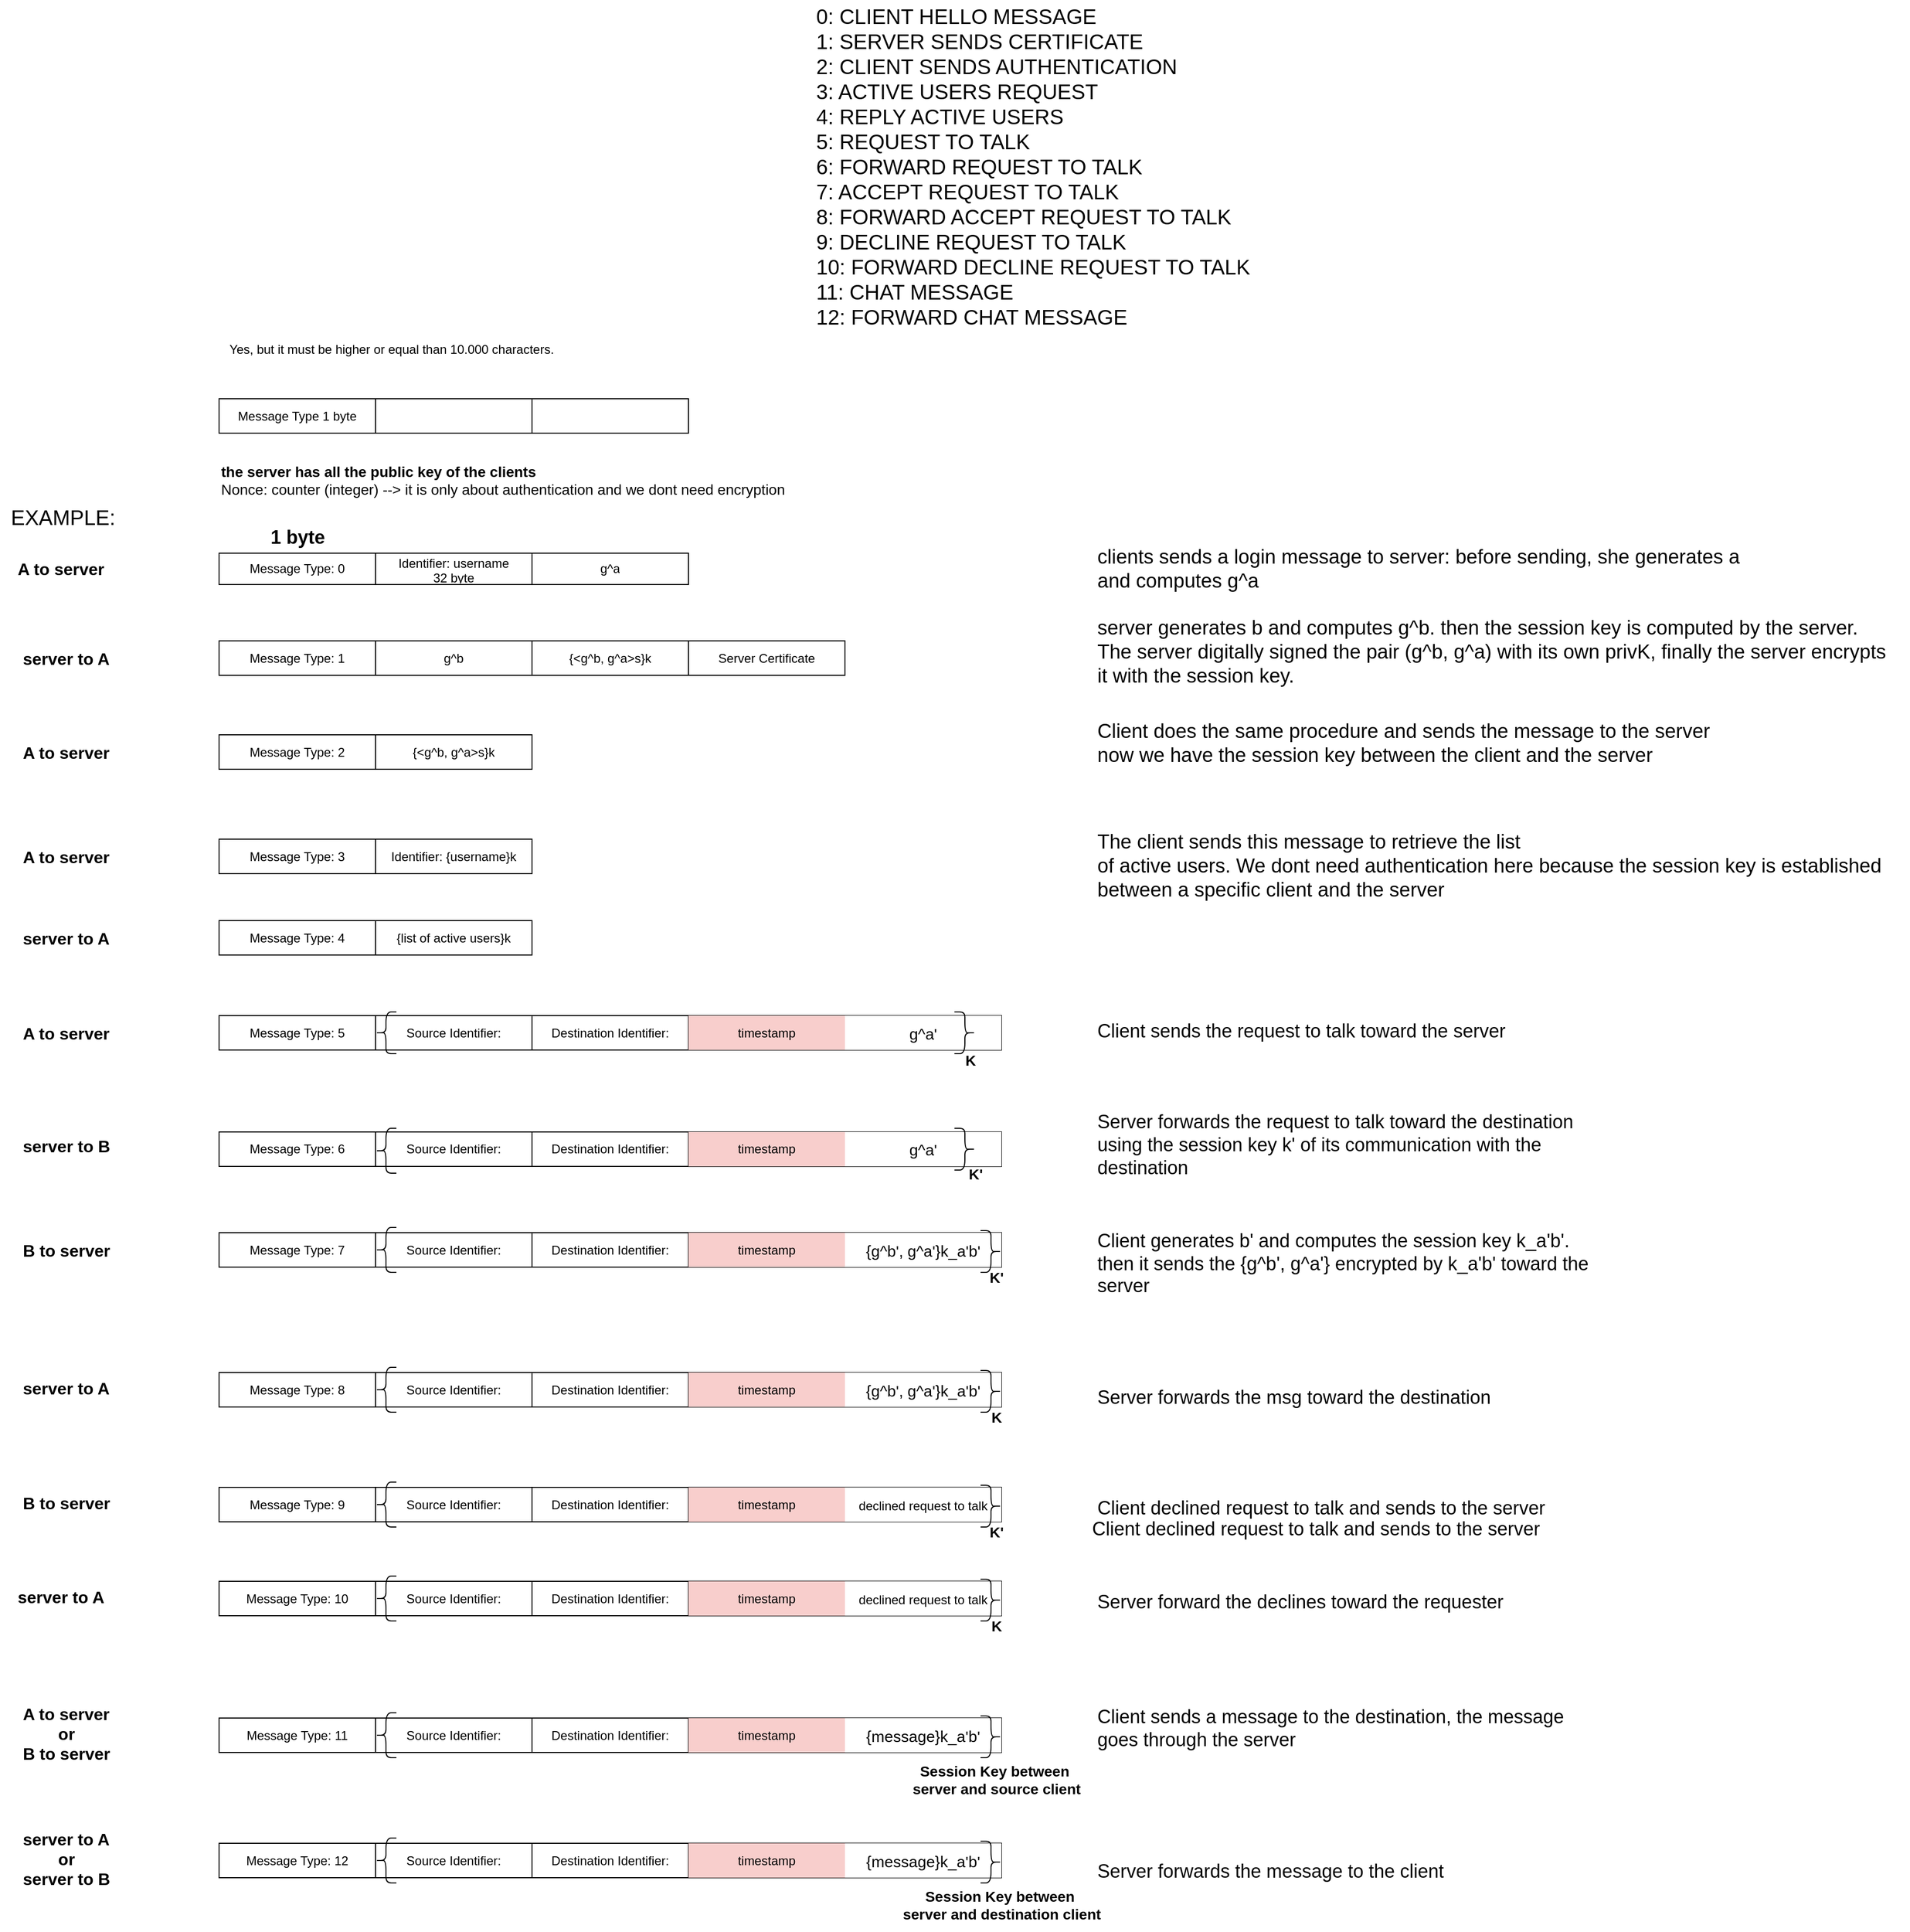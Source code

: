 <mxfile version="14.7.8" type="github">
  <diagram id="F_jE-BOAkrTfxv78qMfI" name="Page-1">
    <mxGraphModel dx="2071" dy="1744" grid="1" gridSize="10" guides="1" tooltips="1" connect="1" arrows="1" fold="1" page="1" pageScale="1" pageWidth="850" pageHeight="1100" math="0" shadow="0">
      <root>
        <mxCell id="0" />
        <mxCell id="1" parent="0" />
        <mxCell id="7HuCR2p12rS5CB_kkMIx-1" value="" style="shape=table;html=1;whiteSpace=wrap;startSize=0;container=1;collapsible=0;childLayout=tableLayout;" parent="1" vertex="1">
          <mxGeometry x="-90" y="172" width="450" height="33" as="geometry" />
        </mxCell>
        <mxCell id="7HuCR2p12rS5CB_kkMIx-2" value="" style="shape=partialRectangle;html=1;whiteSpace=wrap;collapsible=0;dropTarget=0;pointerEvents=0;fillColor=none;top=0;left=0;bottom=0;right=0;points=[[0,0.5],[1,0.5]];portConstraint=eastwest;" parent="7HuCR2p12rS5CB_kkMIx-1" vertex="1">
          <mxGeometry width="450" height="33" as="geometry" />
        </mxCell>
        <mxCell id="7HuCR2p12rS5CB_kkMIx-3" value="Message Type 1 byte" style="shape=partialRectangle;html=1;whiteSpace=wrap;connectable=0;fillColor=none;top=0;left=0;bottom=0;right=0;overflow=hidden;" parent="7HuCR2p12rS5CB_kkMIx-2" vertex="1">
          <mxGeometry width="150" height="33" as="geometry" />
        </mxCell>
        <mxCell id="7HuCR2p12rS5CB_kkMIx-4" value="" style="shape=partialRectangle;html=1;whiteSpace=wrap;connectable=0;fillColor=none;top=0;left=0;bottom=0;right=0;overflow=hidden;" parent="7HuCR2p12rS5CB_kkMIx-2" vertex="1">
          <mxGeometry x="150" width="150" height="33" as="geometry" />
        </mxCell>
        <mxCell id="7HuCR2p12rS5CB_kkMIx-5" value="" style="shape=partialRectangle;html=1;whiteSpace=wrap;connectable=0;fillColor=none;top=0;left=0;bottom=0;right=0;overflow=hidden;" parent="7HuCR2p12rS5CB_kkMIx-2" vertex="1">
          <mxGeometry x="300" width="150" height="33" as="geometry" />
        </mxCell>
        <mxCell id="7HuCR2p12rS5CB_kkMIx-14" value="Yes, but it must be higher or equal than 10.000 characters." style="text;html=1;align=center;verticalAlign=middle;resizable=0;points=[];autosize=1;strokeColor=none;" parent="1" vertex="1">
          <mxGeometry x="-90" y="115" width="330" height="20" as="geometry" />
        </mxCell>
        <mxCell id="7HuCR2p12rS5CB_kkMIx-15" value="&lt;div style=&quot;text-align: left ; font-size: 20px&quot;&gt;&lt;span style=&quot;font-size: 20px&quot;&gt;0: CLIENT HELLO MESSAGE&amp;nbsp;&lt;/span&gt;&lt;/div&gt;&lt;div style=&quot;text-align: left ; font-size: 20px&quot;&gt;&lt;span style=&quot;font-size: 20px&quot;&gt;1: SERVER SENDS CERTIFICATE&lt;/span&gt;&lt;/div&gt;&lt;div style=&quot;text-align: left ; font-size: 20px&quot;&gt;&lt;span style=&quot;font-size: 20px&quot;&gt;2: CLIENT SENDS AUTHENTICATION&lt;/span&gt;&lt;/div&gt;&lt;div style=&quot;text-align: left ; font-size: 20px&quot;&gt;&lt;span style=&quot;font-size: 20px&quot;&gt;3: ACTIVE USERS REQUEST&lt;/span&gt;&lt;/div&gt;&lt;div style=&quot;text-align: left ; font-size: 20px&quot;&gt;&lt;span style=&quot;font-size: 20px&quot;&gt;4: REPLY ACTIVE USERS&lt;/span&gt;&lt;/div&gt;&lt;div style=&quot;text-align: left ; font-size: 20px&quot;&gt;&lt;span style=&quot;font-size: 20px&quot;&gt;5: REQUEST TO TALK&lt;/span&gt;&lt;/div&gt;&lt;div style=&quot;text-align: left ; font-size: 20px&quot;&gt;&lt;span style=&quot;font-size: 20px&quot;&gt;6: FORWARD REQUEST TO TALK&lt;/span&gt;&lt;/div&gt;&lt;div style=&quot;text-align: left ; font-size: 20px&quot;&gt;&lt;span style=&quot;font-size: 20px&quot;&gt;7: ACCEPT REQUEST TO TALK&lt;/span&gt;&lt;/div&gt;&lt;div style=&quot;text-align: left ; font-size: 20px&quot;&gt;&lt;span style=&quot;font-size: 20px&quot;&gt;8: FORWARD ACCEPT REQUEST TO TALK&lt;/span&gt;&lt;/div&gt;&lt;div style=&quot;text-align: left ; font-size: 20px&quot;&gt;&lt;span style=&quot;font-size: 20px&quot;&gt;9: DECLINE REQUEST TO TALK&lt;/span&gt;&lt;/div&gt;&lt;div style=&quot;text-align: left ; font-size: 20px&quot;&gt;&lt;span style=&quot;font-size: 20px&quot;&gt;10: FORWARD DECLINE REQUEST TO TALK&lt;/span&gt;&lt;/div&gt;&lt;div style=&quot;text-align: left ; font-size: 20px&quot;&gt;&lt;span style=&quot;font-size: 20px&quot;&gt;11: CHAT MESSAGE&lt;/span&gt;&lt;/div&gt;&lt;div style=&quot;text-align: left ; font-size: 20px&quot;&gt;&lt;span style=&quot;font-size: 20px&quot;&gt;12: FORWARD CHAT MESSAGE&lt;/span&gt;&lt;/div&gt;&lt;div style=&quot;text-align: left ; font-size: 20px&quot;&gt;&lt;span style=&quot;font-size: 20px&quot;&gt;&lt;br&gt;&lt;/span&gt;&lt;/div&gt;&lt;div style=&quot;text-align: left ; font-size: 20px&quot;&gt;&lt;br style=&quot;font-size: 20px&quot;&gt;&lt;/div&gt;&lt;div style=&quot;text-align: left ; font-size: 20px&quot;&gt;&lt;span style=&quot;font-size: 20px&quot;&gt;&amp;nbsp;&lt;/span&gt;&lt;/div&gt;" style="text;html=1;align=center;verticalAlign=middle;resizable=0;points=[];autosize=1;strokeColor=none;fontSize=20;" parent="1" vertex="1">
          <mxGeometry x="475" y="-210" width="430" height="390" as="geometry" />
        </mxCell>
        <mxCell id="7HuCR2p12rS5CB_kkMIx-33" value="&lt;b&gt;the server has all the public key of the clients&lt;/b&gt;&lt;br&gt;Nonce: counter (integer) --&amp;gt; it is only about authentication and we dont need encryption" style="text;html=1;strokeColor=none;fillColor=none;align=left;verticalAlign=middle;whiteSpace=wrap;rounded=0;fontSize=14;" parent="1" vertex="1">
          <mxGeometry x="-90" y="240" width="670" height="20" as="geometry" />
        </mxCell>
        <mxCell id="7HuCR2p12rS5CB_kkMIx-34" value="" style="shape=table;html=1;whiteSpace=wrap;startSize=0;container=1;collapsible=0;childLayout=tableLayout;" parent="1" vertex="1">
          <mxGeometry x="-90" y="320" width="450" height="30" as="geometry" />
        </mxCell>
        <mxCell id="7HuCR2p12rS5CB_kkMIx-35" value="" style="shape=partialRectangle;html=1;whiteSpace=wrap;collapsible=0;dropTarget=0;pointerEvents=0;fillColor=none;top=0;left=0;bottom=0;right=0;points=[[0,0.5],[1,0.5]];portConstraint=eastwest;" parent="7HuCR2p12rS5CB_kkMIx-34" vertex="1">
          <mxGeometry width="450" height="30" as="geometry" />
        </mxCell>
        <mxCell id="7HuCR2p12rS5CB_kkMIx-36" value="Message Type: 0&lt;br&gt;" style="shape=partialRectangle;html=1;whiteSpace=wrap;connectable=0;fillColor=none;top=0;left=0;bottom=0;right=0;overflow=hidden;" parent="7HuCR2p12rS5CB_kkMIx-35" vertex="1">
          <mxGeometry width="150" height="30" as="geometry" />
        </mxCell>
        <mxCell id="7HuCR2p12rS5CB_kkMIx-37" value="Identifier: username&lt;br&gt;32 byte" style="shape=partialRectangle;html=1;whiteSpace=wrap;connectable=0;fillColor=none;top=0;left=0;bottom=0;right=0;overflow=hidden;" parent="7HuCR2p12rS5CB_kkMIx-35" vertex="1">
          <mxGeometry x="150" width="150" height="30" as="geometry" />
        </mxCell>
        <mxCell id="7HuCR2p12rS5CB_kkMIx-54" value="g^a&lt;br&gt;" style="shape=partialRectangle;html=1;whiteSpace=wrap;connectable=0;fillColor=none;top=0;left=0;bottom=0;right=0;overflow=hidden;" parent="7HuCR2p12rS5CB_kkMIx-35" vertex="1">
          <mxGeometry x="300" width="150" height="30" as="geometry" />
        </mxCell>
        <mxCell id="7HuCR2p12rS5CB_kkMIx-39" value="" style="shape=table;html=1;whiteSpace=wrap;startSize=0;container=1;collapsible=0;childLayout=tableLayout;" parent="1" vertex="1">
          <mxGeometry x="-90" y="404" width="600" height="33" as="geometry" />
        </mxCell>
        <mxCell id="7HuCR2p12rS5CB_kkMIx-40" value="" style="shape=partialRectangle;html=1;whiteSpace=wrap;collapsible=0;dropTarget=0;pointerEvents=0;fillColor=none;top=0;left=0;bottom=0;right=0;points=[[0,0.5],[1,0.5]];portConstraint=eastwest;" parent="7HuCR2p12rS5CB_kkMIx-39" vertex="1">
          <mxGeometry width="600" height="33" as="geometry" />
        </mxCell>
        <mxCell id="7HuCR2p12rS5CB_kkMIx-41" value="Message Type: 1" style="shape=partialRectangle;html=1;whiteSpace=wrap;connectable=0;fillColor=none;top=0;left=0;bottom=0;right=0;overflow=hidden;" parent="7HuCR2p12rS5CB_kkMIx-40" vertex="1">
          <mxGeometry width="150" height="33" as="geometry" />
        </mxCell>
        <mxCell id="7HuCR2p12rS5CB_kkMIx-42" value="g^b" style="shape=partialRectangle;html=1;whiteSpace=wrap;connectable=0;fillColor=none;top=0;left=0;bottom=0;right=0;overflow=hidden;" parent="7HuCR2p12rS5CB_kkMIx-40" vertex="1">
          <mxGeometry x="150" width="150" height="33" as="geometry" />
        </mxCell>
        <mxCell id="7HuCR2p12rS5CB_kkMIx-50" value="{&amp;lt;g^b, g^a&amp;gt;s}k" style="shape=partialRectangle;html=1;whiteSpace=wrap;connectable=0;fillColor=none;top=0;left=0;bottom=0;right=0;overflow=hidden;" parent="7HuCR2p12rS5CB_kkMIx-40" vertex="1">
          <mxGeometry x="300" width="150" height="33" as="geometry" />
        </mxCell>
        <mxCell id="7HuCR2p12rS5CB_kkMIx-56" value="&lt;span&gt;Server Certificate&lt;/span&gt;" style="shape=partialRectangle;html=1;whiteSpace=wrap;connectable=0;fillColor=none;top=0;left=0;bottom=0;right=0;overflow=hidden;" parent="7HuCR2p12rS5CB_kkMIx-40" vertex="1">
          <mxGeometry x="450" width="150" height="33" as="geometry" />
        </mxCell>
        <mxCell id="7HuCR2p12rS5CB_kkMIx-44" value="" style="shape=table;html=1;whiteSpace=wrap;startSize=0;container=1;collapsible=0;childLayout=tableLayout;" parent="1" vertex="1">
          <mxGeometry x="-90" y="494" width="300" height="33" as="geometry" />
        </mxCell>
        <mxCell id="7HuCR2p12rS5CB_kkMIx-45" value="" style="shape=partialRectangle;html=1;whiteSpace=wrap;collapsible=0;dropTarget=0;pointerEvents=0;fillColor=none;top=0;left=0;bottom=0;right=0;points=[[0,0.5],[1,0.5]];portConstraint=eastwest;" parent="7HuCR2p12rS5CB_kkMIx-44" vertex="1">
          <mxGeometry width="300" height="33" as="geometry" />
        </mxCell>
        <mxCell id="7HuCR2p12rS5CB_kkMIx-46" value="Message Type: 2" style="shape=partialRectangle;html=1;whiteSpace=wrap;connectable=0;fillColor=none;top=0;left=0;bottom=0;right=0;overflow=hidden;" parent="7HuCR2p12rS5CB_kkMIx-45" vertex="1">
          <mxGeometry width="150" height="33" as="geometry" />
        </mxCell>
        <mxCell id="7HuCR2p12rS5CB_kkMIx-47" value="{&amp;lt;g^b, g^a&amp;gt;s}k" style="shape=partialRectangle;html=1;whiteSpace=wrap;connectable=0;fillColor=none;top=0;left=0;bottom=0;right=0;overflow=hidden;" parent="7HuCR2p12rS5CB_kkMIx-45" vertex="1">
          <mxGeometry x="150" width="150" height="33" as="geometry" />
        </mxCell>
        <mxCell id="7HuCR2p12rS5CB_kkMIx-49" value="server generates b and computes g^b. then the session key is computed by the server.&amp;nbsp;&lt;br style=&quot;font-size: 19px;&quot;&gt;The server digitally signed&amp;nbsp;the pair (g^b, g^a) with its own privK, finally the server encrypts&amp;nbsp;&lt;br style=&quot;font-size: 19px;&quot;&gt;it with the session key.&amp;nbsp;" style="text;html=1;align=left;verticalAlign=middle;resizable=0;points=[];autosize=1;strokeColor=none;fontSize=19;" parent="1" vertex="1">
          <mxGeometry x="750" y="380" width="780" height="70" as="geometry" />
        </mxCell>
        <mxCell id="7HuCR2p12rS5CB_kkMIx-51" value="&lt;div style=&quot;font-size: 19px;&quot;&gt;Client does the same procedure and sends the message to the server&lt;/div&gt;&lt;div style=&quot;font-size: 19px;&quot;&gt;now we have the session key between the client and the server&lt;/div&gt;" style="text;html=1;align=left;verticalAlign=middle;resizable=0;points=[];autosize=1;strokeColor=none;fontSize=19;" parent="1" vertex="1">
          <mxGeometry x="750" y="477" width="600" height="50" as="geometry" />
        </mxCell>
        <mxCell id="7HuCR2p12rS5CB_kkMIx-53" value="clients sends a login message to server: before sending, she generates a&lt;br style=&quot;font-size: 19px;&quot;&gt;and computes g^a&amp;nbsp; &amp;nbsp;" style="text;html=1;align=left;verticalAlign=middle;resizable=0;points=[];autosize=1;strokeColor=none;fontSize=19;" parent="1" vertex="1">
          <mxGeometry x="750" y="310" width="630" height="50" as="geometry" />
        </mxCell>
        <mxCell id="7HuCR2p12rS5CB_kkMIx-57" value="&lt;span style=&quot;font-size: 18px;&quot;&gt;1 byte&lt;/span&gt;" style="text;html=1;align=center;verticalAlign=middle;resizable=0;points=[];autosize=1;strokeColor=none;fontSize=18;fontStyle=1" parent="1" vertex="1">
          <mxGeometry x="-50" y="290" width="70" height="30" as="geometry" />
        </mxCell>
        <mxCell id="7HuCR2p12rS5CB_kkMIx-58" value="" style="shape=table;html=1;whiteSpace=wrap;startSize=0;container=1;collapsible=0;childLayout=tableLayout;" parent="1" vertex="1">
          <mxGeometry x="-90" y="594" width="300" height="33" as="geometry" />
        </mxCell>
        <mxCell id="7HuCR2p12rS5CB_kkMIx-59" value="" style="shape=partialRectangle;html=1;whiteSpace=wrap;collapsible=0;dropTarget=0;pointerEvents=0;fillColor=none;top=0;left=0;bottom=0;right=0;points=[[0,0.5],[1,0.5]];portConstraint=eastwest;" parent="7HuCR2p12rS5CB_kkMIx-58" vertex="1">
          <mxGeometry width="300" height="33" as="geometry" />
        </mxCell>
        <mxCell id="7HuCR2p12rS5CB_kkMIx-60" value="Message Type: 3" style="shape=partialRectangle;html=1;whiteSpace=wrap;connectable=0;fillColor=none;top=0;left=0;bottom=0;right=0;overflow=hidden;" parent="7HuCR2p12rS5CB_kkMIx-59" vertex="1">
          <mxGeometry width="150" height="33" as="geometry" />
        </mxCell>
        <mxCell id="7HuCR2p12rS5CB_kkMIx-61" value="Identifier: {username}k" style="shape=partialRectangle;html=1;whiteSpace=wrap;connectable=0;fillColor=none;top=0;left=0;bottom=0;right=0;overflow=hidden;" parent="7HuCR2p12rS5CB_kkMIx-59" vertex="1">
          <mxGeometry x="150" width="150" height="33" as="geometry" />
        </mxCell>
        <mxCell id="7HuCR2p12rS5CB_kkMIx-66" value="&lt;font style=&quot;font-size: 19px;&quot;&gt;The client sends this message to retrieve the list&lt;br style=&quot;font-size: 19px;&quot;&gt;of active users. We dont need authentication here because the session key is established&lt;br style=&quot;font-size: 19px;&quot;&gt;between a specific client and the server&lt;br style=&quot;font-size: 19px;&quot;&gt;&lt;/font&gt;" style="text;html=1;align=left;verticalAlign=middle;resizable=0;points=[];autosize=1;strokeColor=none;fontSize=19;" parent="1" vertex="1">
          <mxGeometry x="750" y="585" width="770" height="70" as="geometry" />
        </mxCell>
        <mxCell id="7HuCR2p12rS5CB_kkMIx-70" value="" style="shape=table;html=1;whiteSpace=wrap;startSize=0;container=1;collapsible=0;childLayout=tableLayout;" parent="1" vertex="1">
          <mxGeometry x="-90" y="672" width="300" height="33" as="geometry" />
        </mxCell>
        <mxCell id="7HuCR2p12rS5CB_kkMIx-71" value="" style="shape=partialRectangle;html=1;whiteSpace=wrap;collapsible=0;dropTarget=0;pointerEvents=0;fillColor=none;top=0;left=0;bottom=0;right=0;points=[[0,0.5],[1,0.5]];portConstraint=eastwest;" parent="7HuCR2p12rS5CB_kkMIx-70" vertex="1">
          <mxGeometry width="300" height="33" as="geometry" />
        </mxCell>
        <mxCell id="7HuCR2p12rS5CB_kkMIx-72" value="Message Type: 4" style="shape=partialRectangle;html=1;whiteSpace=wrap;connectable=0;fillColor=none;top=0;left=0;bottom=0;right=0;overflow=hidden;" parent="7HuCR2p12rS5CB_kkMIx-71" vertex="1">
          <mxGeometry width="150" height="33" as="geometry" />
        </mxCell>
        <mxCell id="7HuCR2p12rS5CB_kkMIx-73" value="{list of active users}k" style="shape=partialRectangle;html=1;whiteSpace=wrap;connectable=0;fillColor=none;top=0;left=0;bottom=0;right=0;overflow=hidden;" parent="7HuCR2p12rS5CB_kkMIx-71" vertex="1">
          <mxGeometry x="150" width="150" height="33" as="geometry" />
        </mxCell>
        <mxCell id="7HuCR2p12rS5CB_kkMIx-74" value="" style="shape=table;html=1;whiteSpace=wrap;startSize=0;container=1;collapsible=0;childLayout=tableLayout;" parent="1" vertex="1">
          <mxGeometry x="-90" y="763" width="750" height="33" as="geometry" />
        </mxCell>
        <mxCell id="7HuCR2p12rS5CB_kkMIx-75" value="" style="shape=partialRectangle;html=1;whiteSpace=wrap;collapsible=0;dropTarget=0;pointerEvents=0;fillColor=none;top=0;left=0;bottom=0;right=0;points=[[0,0.5],[1,0.5]];portConstraint=eastwest;" parent="7HuCR2p12rS5CB_kkMIx-74" vertex="1">
          <mxGeometry width="750" height="33" as="geometry" />
        </mxCell>
        <mxCell id="7HuCR2p12rS5CB_kkMIx-76" value="Message Type: 5" style="shape=partialRectangle;html=1;whiteSpace=wrap;connectable=0;fillColor=none;top=0;left=0;bottom=0;right=0;overflow=hidden;" parent="7HuCR2p12rS5CB_kkMIx-75" vertex="1">
          <mxGeometry width="150" height="33" as="geometry" />
        </mxCell>
        <mxCell id="7HuCR2p12rS5CB_kkMIx-77" value="Source Identifier:" style="shape=partialRectangle;html=1;whiteSpace=wrap;connectable=0;fillColor=none;top=0;left=0;bottom=0;right=0;overflow=hidden;" parent="7HuCR2p12rS5CB_kkMIx-75" vertex="1">
          <mxGeometry x="150" width="150" height="33" as="geometry" />
        </mxCell>
        <mxCell id="7HuCR2p12rS5CB_kkMIx-78" value="Destination Identifier:" style="shape=partialRectangle;html=1;whiteSpace=wrap;connectable=0;fillColor=none;top=0;left=0;bottom=0;right=0;overflow=hidden;" parent="7HuCR2p12rS5CB_kkMIx-75" vertex="1">
          <mxGeometry x="300" width="150" height="33" as="geometry" />
        </mxCell>
        <mxCell id="7HuCR2p12rS5CB_kkMIx-79" value="timestamp" style="shape=partialRectangle;html=1;whiteSpace=wrap;connectable=0;fillColor=#f8cecc;top=0;left=0;bottom=0;right=0;overflow=hidden;strokeColor=#b85450;" parent="7HuCR2p12rS5CB_kkMIx-75" vertex="1">
          <mxGeometry x="450" width="150" height="33" as="geometry" />
        </mxCell>
        <mxCell id="7HuCR2p12rS5CB_kkMIx-99" value="g^a&#39;" style="shape=partialRectangle;html=1;whiteSpace=wrap;connectable=0;top=0;left=0;bottom=0;right=0;overflow=hidden;fontSize=15;" parent="7HuCR2p12rS5CB_kkMIx-75" vertex="1">
          <mxGeometry x="600" width="150" height="33" as="geometry" />
        </mxCell>
        <mxCell id="7HuCR2p12rS5CB_kkMIx-95" value="Server forwards the request to talk toward the destination&lt;br&gt;using the session key k&#39; of its communication with the&amp;nbsp;&lt;br&gt;destination&amp;nbsp;&lt;br&gt;&lt;div&gt;&lt;br&gt;&lt;/div&gt;" style="text;html=1;align=left;verticalAlign=middle;resizable=0;points=[];autosize=1;strokeColor=none;fontSize=18;" parent="1" vertex="1">
          <mxGeometry x="750" y="852.75" width="470" height="90" as="geometry" />
        </mxCell>
        <mxCell id="7HuCR2p12rS5CB_kkMIx-96" value="Client sends the request to talk toward the server" style="text;html=1;align=left;verticalAlign=middle;resizable=0;points=[];autosize=1;strokeColor=none;fontSize=18;" parent="1" vertex="1">
          <mxGeometry x="750" y="763" width="410" height="30" as="geometry" />
        </mxCell>
        <mxCell id="7HuCR2p12rS5CB_kkMIx-97" value="" style="shape=curlyBracket;whiteSpace=wrap;html=1;rounded=1;fontSize=18;align=left;" parent="1" vertex="1">
          <mxGeometry x="60" y="759.5" width="20" height="40" as="geometry" />
        </mxCell>
        <mxCell id="y36w_arXSWlQnjkWe3Qv-2" value="" style="shape=curlyBracket;whiteSpace=wrap;html=1;rounded=1;fontSize=18;align=left;rotation=-180;" vertex="1" parent="1">
          <mxGeometry x="615" y="759.5" width="20" height="40" as="geometry" />
        </mxCell>
        <mxCell id="y36w_arXSWlQnjkWe3Qv-18" value="&lt;b style=&quot;font-size: 14px;&quot;&gt;K&lt;/b&gt;" style="text;html=1;align=center;verticalAlign=middle;resizable=0;points=[];autosize=1;strokeColor=none;fontSize=14;" vertex="1" parent="1">
          <mxGeometry x="615" y="796" width="30" height="20" as="geometry" />
        </mxCell>
        <mxCell id="y36w_arXSWlQnjkWe3Qv-24" value="A to server" style="text;html=1;align=left;verticalAlign=middle;resizable=0;points=[];autosize=1;strokeColor=none;fontSize=16;fontStyle=1" vertex="1" parent="1">
          <mxGeometry x="-280" y="500.5" width="100" height="20" as="geometry" />
        </mxCell>
        <mxCell id="y36w_arXSWlQnjkWe3Qv-25" value="A to server" style="text;html=1;align=left;verticalAlign=middle;resizable=0;points=[];autosize=1;strokeColor=none;fontSize=16;fontStyle=1" vertex="1" parent="1">
          <mxGeometry x="-285" y="325" width="100" height="20" as="geometry" />
        </mxCell>
        <mxCell id="y36w_arXSWlQnjkWe3Qv-26" value="server to A" style="text;html=1;align=left;verticalAlign=middle;resizable=0;points=[];autosize=1;strokeColor=none;fontSize=16;fontStyle=1" vertex="1" parent="1">
          <mxGeometry x="-280" y="410.5" width="100" height="20" as="geometry" />
        </mxCell>
        <mxCell id="y36w_arXSWlQnjkWe3Qv-27" value="A to server" style="text;html=1;align=left;verticalAlign=middle;resizable=0;points=[];autosize=1;strokeColor=none;fontSize=16;fontStyle=1" vertex="1" parent="1">
          <mxGeometry x="-280" y="600.5" width="100" height="20" as="geometry" />
        </mxCell>
        <mxCell id="y36w_arXSWlQnjkWe3Qv-28" value="server to A" style="text;html=1;align=left;verticalAlign=middle;resizable=0;points=[];autosize=1;strokeColor=none;fontSize=16;fontStyle=1" vertex="1" parent="1">
          <mxGeometry x="-280" y="678.5" width="100" height="20" as="geometry" />
        </mxCell>
        <mxCell id="y36w_arXSWlQnjkWe3Qv-29" value="A to server" style="text;html=1;align=left;verticalAlign=middle;resizable=0;points=[];autosize=1;strokeColor=none;fontSize=16;fontStyle=1" vertex="1" parent="1">
          <mxGeometry x="-280" y="769.5" width="100" height="20" as="geometry" />
        </mxCell>
        <mxCell id="y36w_arXSWlQnjkWe3Qv-30" value="server to B" style="text;html=1;align=left;verticalAlign=middle;resizable=0;points=[];autosize=1;strokeColor=none;fontSize=16;fontStyle=1" vertex="1" parent="1">
          <mxGeometry x="-280" y="878" width="100" height="20" as="geometry" />
        </mxCell>
        <mxCell id="y36w_arXSWlQnjkWe3Qv-31" value="" style="group" vertex="1" connectable="0" parent="1">
          <mxGeometry x="-90" y="871" width="750" height="53.5" as="geometry" />
        </mxCell>
        <mxCell id="7HuCR2p12rS5CB_kkMIx-89" value="" style="shape=table;html=1;whiteSpace=wrap;startSize=0;container=1;collapsible=0;childLayout=tableLayout;" parent="y36w_arXSWlQnjkWe3Qv-31" vertex="1">
          <mxGeometry y="3.5" width="750" height="33" as="geometry" />
        </mxCell>
        <mxCell id="7HuCR2p12rS5CB_kkMIx-90" value="" style="shape=partialRectangle;html=1;whiteSpace=wrap;collapsible=0;dropTarget=0;pointerEvents=0;fillColor=none;top=0;left=0;bottom=0;right=0;points=[[0,0.5],[1,0.5]];portConstraint=eastwest;" parent="7HuCR2p12rS5CB_kkMIx-89" vertex="1">
          <mxGeometry width="750" height="33" as="geometry" />
        </mxCell>
        <mxCell id="7HuCR2p12rS5CB_kkMIx-91" value="Message Type: 6" style="shape=partialRectangle;html=1;whiteSpace=wrap;connectable=0;fillColor=none;top=0;left=0;bottom=0;right=0;overflow=hidden;" parent="7HuCR2p12rS5CB_kkMIx-90" vertex="1">
          <mxGeometry width="150" height="33" as="geometry" />
        </mxCell>
        <mxCell id="7HuCR2p12rS5CB_kkMIx-92" value="Source Identifier:" style="shape=partialRectangle;html=1;whiteSpace=wrap;connectable=0;fillColor=none;top=0;left=0;bottom=0;right=0;overflow=hidden;" parent="7HuCR2p12rS5CB_kkMIx-90" vertex="1">
          <mxGeometry x="150" width="150" height="33" as="geometry" />
        </mxCell>
        <mxCell id="7HuCR2p12rS5CB_kkMIx-93" value="Destination Identifier:" style="shape=partialRectangle;html=1;whiteSpace=wrap;connectable=0;fillColor=none;top=0;left=0;bottom=0;right=0;overflow=hidden;" parent="7HuCR2p12rS5CB_kkMIx-90" vertex="1">
          <mxGeometry x="300" width="150" height="33" as="geometry" />
        </mxCell>
        <mxCell id="7HuCR2p12rS5CB_kkMIx-94" value="timestamp" style="shape=partialRectangle;html=1;whiteSpace=wrap;connectable=0;fillColor=#f8cecc;top=0;left=0;bottom=0;right=0;overflow=hidden;strokeColor=#b85450;" parent="7HuCR2p12rS5CB_kkMIx-90" vertex="1">
          <mxGeometry x="450" width="150" height="33" as="geometry" />
        </mxCell>
        <mxCell id="y36w_arXSWlQnjkWe3Qv-1" value="g^a&#39;" style="shape=partialRectangle;html=1;whiteSpace=wrap;connectable=0;top=0;left=0;bottom=0;right=0;overflow=hidden;fontSize=15;" vertex="1" parent="7HuCR2p12rS5CB_kkMIx-90">
          <mxGeometry x="600" width="150" height="33" as="geometry" />
        </mxCell>
        <mxCell id="7HuCR2p12rS5CB_kkMIx-98" value="" style="shape=curlyBracket;whiteSpace=wrap;html=1;rounded=1;fontSize=18;align=left;" parent="y36w_arXSWlQnjkWe3Qv-31" vertex="1">
          <mxGeometry x="150" width="20" height="43" as="geometry" />
        </mxCell>
        <mxCell id="y36w_arXSWlQnjkWe3Qv-3" value="" style="shape=curlyBracket;whiteSpace=wrap;html=1;rounded=1;fontSize=18;align=left;rotation=-180;" vertex="1" parent="y36w_arXSWlQnjkWe3Qv-31">
          <mxGeometry x="705" width="20" height="40" as="geometry" />
        </mxCell>
        <mxCell id="y36w_arXSWlQnjkWe3Qv-19" value="&lt;b style=&quot;font-size: 14px;&quot;&gt;K&#39;&lt;/b&gt;" style="text;html=1;align=center;verticalAlign=middle;resizable=0;points=[];autosize=1;strokeColor=none;fontSize=14;" vertex="1" parent="y36w_arXSWlQnjkWe3Qv-31">
          <mxGeometry x="710" y="33.5" width="30" height="20" as="geometry" />
        </mxCell>
        <mxCell id="y36w_arXSWlQnjkWe3Qv-32" value="B to server" style="text;html=1;align=left;verticalAlign=middle;resizable=0;points=[];autosize=1;strokeColor=none;fontSize=16;fontStyle=1" vertex="1" parent="1">
          <mxGeometry x="-280" y="977.5" width="100" height="20" as="geometry" />
        </mxCell>
        <mxCell id="y36w_arXSWlQnjkWe3Qv-37" value="Client generates b&#39; and computes the session key k_a&#39;b&#39;.&amp;nbsp;&lt;br&gt;then it sends the {g^b&#39;, g^a&#39;} encrypted by k_a&#39;b&#39; toward the&amp;nbsp;&lt;br&gt;server" style="text;html=1;align=left;verticalAlign=middle;resizable=0;points=[];autosize=1;strokeColor=none;fontSize=18;" vertex="1" parent="1">
          <mxGeometry x="750" y="966" width="490" height="70" as="geometry" />
        </mxCell>
        <mxCell id="y36w_arXSWlQnjkWe3Qv-48" value="" style="group" vertex="1" connectable="0" parent="1">
          <mxGeometry x="-90" y="966" width="760" height="58" as="geometry" />
        </mxCell>
        <mxCell id="y36w_arXSWlQnjkWe3Qv-4" value="" style="shape=table;html=1;whiteSpace=wrap;startSize=0;container=1;collapsible=0;childLayout=tableLayout;" vertex="1" parent="y36w_arXSWlQnjkWe3Qv-48">
          <mxGeometry y="5" width="750" height="33" as="geometry" />
        </mxCell>
        <mxCell id="y36w_arXSWlQnjkWe3Qv-5" value="" style="shape=partialRectangle;html=1;whiteSpace=wrap;collapsible=0;dropTarget=0;pointerEvents=0;fillColor=none;top=0;left=0;bottom=0;right=0;points=[[0,0.5],[1,0.5]];portConstraint=eastwest;" vertex="1" parent="y36w_arXSWlQnjkWe3Qv-4">
          <mxGeometry width="750" height="33" as="geometry" />
        </mxCell>
        <mxCell id="y36w_arXSWlQnjkWe3Qv-6" value="Message Type: 7" style="shape=partialRectangle;html=1;whiteSpace=wrap;connectable=0;fillColor=none;top=0;left=0;bottom=0;right=0;overflow=hidden;" vertex="1" parent="y36w_arXSWlQnjkWe3Qv-5">
          <mxGeometry width="150" height="33" as="geometry" />
        </mxCell>
        <mxCell id="y36w_arXSWlQnjkWe3Qv-7" value="Source Identifier:" style="shape=partialRectangle;html=1;whiteSpace=wrap;connectable=0;fillColor=none;top=0;left=0;bottom=0;right=0;overflow=hidden;" vertex="1" parent="y36w_arXSWlQnjkWe3Qv-5">
          <mxGeometry x="150" width="150" height="33" as="geometry" />
        </mxCell>
        <mxCell id="y36w_arXSWlQnjkWe3Qv-8" value="Destination Identifier:" style="shape=partialRectangle;html=1;whiteSpace=wrap;connectable=0;fillColor=none;top=0;left=0;bottom=0;right=0;overflow=hidden;" vertex="1" parent="y36w_arXSWlQnjkWe3Qv-5">
          <mxGeometry x="300" width="150" height="33" as="geometry" />
        </mxCell>
        <mxCell id="y36w_arXSWlQnjkWe3Qv-9" value="timestamp" style="shape=partialRectangle;html=1;whiteSpace=wrap;connectable=0;fillColor=#f8cecc;top=0;left=0;bottom=0;right=0;overflow=hidden;strokeColor=#b85450;" vertex="1" parent="y36w_arXSWlQnjkWe3Qv-5">
          <mxGeometry x="450" width="150" height="33" as="geometry" />
        </mxCell>
        <mxCell id="y36w_arXSWlQnjkWe3Qv-10" value="&lt;span style=&quot;font-size: 15px&quot;&gt;{g^b&#39;, g^a&#39;}k_a&#39;b&#39;&lt;/span&gt;" style="shape=partialRectangle;html=1;whiteSpace=wrap;connectable=0;top=0;left=0;bottom=0;right=0;overflow=hidden;fontSize=14;" vertex="1" parent="y36w_arXSWlQnjkWe3Qv-5">
          <mxGeometry x="600" width="150" height="33" as="geometry" />
        </mxCell>
        <mxCell id="y36w_arXSWlQnjkWe3Qv-38" value="" style="shape=curlyBracket;whiteSpace=wrap;html=1;rounded=1;fontSize=18;align=left;" vertex="1" parent="y36w_arXSWlQnjkWe3Qv-48">
          <mxGeometry x="150" width="20" height="43" as="geometry" />
        </mxCell>
        <mxCell id="y36w_arXSWlQnjkWe3Qv-39" value="" style="shape=curlyBracket;whiteSpace=wrap;html=1;rounded=1;fontSize=18;align=left;rotation=-180;" vertex="1" parent="y36w_arXSWlQnjkWe3Qv-48">
          <mxGeometry x="730" y="3" width="20" height="40" as="geometry" />
        </mxCell>
        <mxCell id="y36w_arXSWlQnjkWe3Qv-40" value="&lt;b style=&quot;font-size: 14px;&quot;&gt;K&#39;&lt;/b&gt;" style="text;html=1;align=center;verticalAlign=middle;resizable=0;points=[];autosize=1;strokeColor=none;fontSize=14;" vertex="1" parent="y36w_arXSWlQnjkWe3Qv-48">
          <mxGeometry x="730" y="38" width="30" height="20" as="geometry" />
        </mxCell>
        <mxCell id="y36w_arXSWlQnjkWe3Qv-49" value="" style="group" vertex="1" connectable="0" parent="1">
          <mxGeometry x="-90" y="1100" width="760" height="58" as="geometry" />
        </mxCell>
        <mxCell id="y36w_arXSWlQnjkWe3Qv-50" value="" style="shape=table;html=1;whiteSpace=wrap;startSize=0;container=1;collapsible=0;childLayout=tableLayout;" vertex="1" parent="y36w_arXSWlQnjkWe3Qv-49">
          <mxGeometry y="5" width="750" height="33" as="geometry" />
        </mxCell>
        <mxCell id="y36w_arXSWlQnjkWe3Qv-51" value="" style="shape=partialRectangle;html=1;whiteSpace=wrap;collapsible=0;dropTarget=0;pointerEvents=0;fillColor=none;top=0;left=0;bottom=0;right=0;points=[[0,0.5],[1,0.5]];portConstraint=eastwest;" vertex="1" parent="y36w_arXSWlQnjkWe3Qv-50">
          <mxGeometry width="750" height="33" as="geometry" />
        </mxCell>
        <mxCell id="y36w_arXSWlQnjkWe3Qv-52" value="Message Type: 8" style="shape=partialRectangle;html=1;whiteSpace=wrap;connectable=0;fillColor=none;top=0;left=0;bottom=0;right=0;overflow=hidden;" vertex="1" parent="y36w_arXSWlQnjkWe3Qv-51">
          <mxGeometry width="150" height="33" as="geometry" />
        </mxCell>
        <mxCell id="y36w_arXSWlQnjkWe3Qv-53" value="Source Identifier:" style="shape=partialRectangle;html=1;whiteSpace=wrap;connectable=0;fillColor=none;top=0;left=0;bottom=0;right=0;overflow=hidden;" vertex="1" parent="y36w_arXSWlQnjkWe3Qv-51">
          <mxGeometry x="150" width="150" height="33" as="geometry" />
        </mxCell>
        <mxCell id="y36w_arXSWlQnjkWe3Qv-54" value="Destination Identifier:" style="shape=partialRectangle;html=1;whiteSpace=wrap;connectable=0;fillColor=none;top=0;left=0;bottom=0;right=0;overflow=hidden;" vertex="1" parent="y36w_arXSWlQnjkWe3Qv-51">
          <mxGeometry x="300" width="150" height="33" as="geometry" />
        </mxCell>
        <mxCell id="y36w_arXSWlQnjkWe3Qv-55" value="timestamp" style="shape=partialRectangle;html=1;whiteSpace=wrap;connectable=0;fillColor=#f8cecc;top=0;left=0;bottom=0;right=0;overflow=hidden;strokeColor=#b85450;" vertex="1" parent="y36w_arXSWlQnjkWe3Qv-51">
          <mxGeometry x="450" width="150" height="33" as="geometry" />
        </mxCell>
        <mxCell id="y36w_arXSWlQnjkWe3Qv-56" value="&lt;span style=&quot;font-size: 15px&quot;&gt;{g^b&#39;, g^a&#39;}k_a&#39;b&#39;&lt;/span&gt;" style="shape=partialRectangle;html=1;whiteSpace=wrap;connectable=0;top=0;left=0;bottom=0;right=0;overflow=hidden;fontSize=14;" vertex="1" parent="y36w_arXSWlQnjkWe3Qv-51">
          <mxGeometry x="600" width="150" height="33" as="geometry" />
        </mxCell>
        <mxCell id="y36w_arXSWlQnjkWe3Qv-57" value="" style="shape=curlyBracket;whiteSpace=wrap;html=1;rounded=1;fontSize=18;align=left;" vertex="1" parent="y36w_arXSWlQnjkWe3Qv-49">
          <mxGeometry x="150" width="20" height="43" as="geometry" />
        </mxCell>
        <mxCell id="y36w_arXSWlQnjkWe3Qv-58" value="" style="shape=curlyBracket;whiteSpace=wrap;html=1;rounded=1;fontSize=18;align=left;rotation=-180;" vertex="1" parent="y36w_arXSWlQnjkWe3Qv-49">
          <mxGeometry x="730" y="3" width="20" height="40" as="geometry" />
        </mxCell>
        <mxCell id="y36w_arXSWlQnjkWe3Qv-59" value="&lt;b&gt;&lt;font style=&quot;font-size: 14px&quot;&gt;K&lt;/font&gt;&lt;/b&gt;" style="text;html=1;align=center;verticalAlign=middle;resizable=0;points=[];autosize=1;strokeColor=none;" vertex="1" parent="y36w_arXSWlQnjkWe3Qv-49">
          <mxGeometry x="730" y="38" width="30" height="20" as="geometry" />
        </mxCell>
        <mxCell id="y36w_arXSWlQnjkWe3Qv-60" value="Server forwards the msg toward the destination" style="text;html=1;align=left;verticalAlign=middle;resizable=0;points=[];autosize=1;strokeColor=none;fontSize=18;" vertex="1" parent="1">
          <mxGeometry x="750" y="1114" width="390" height="30" as="geometry" />
        </mxCell>
        <mxCell id="y36w_arXSWlQnjkWe3Qv-61" value="server to A" style="text;html=1;align=left;verticalAlign=middle;resizable=0;points=[];autosize=1;strokeColor=none;fontSize=16;fontStyle=1" vertex="1" parent="1">
          <mxGeometry x="-280" y="1110" width="100" height="20" as="geometry" />
        </mxCell>
        <mxCell id="y36w_arXSWlQnjkWe3Qv-62" value="" style="group" vertex="1" connectable="0" parent="1">
          <mxGeometry x="-90" y="1431" width="835" height="63" as="geometry" />
        </mxCell>
        <mxCell id="y36w_arXSWlQnjkWe3Qv-63" value="" style="shape=table;html=1;whiteSpace=wrap;startSize=0;container=1;collapsible=0;childLayout=tableLayout;" vertex="1" parent="y36w_arXSWlQnjkWe3Qv-62">
          <mxGeometry y="5" width="750" height="33" as="geometry" />
        </mxCell>
        <mxCell id="y36w_arXSWlQnjkWe3Qv-64" value="" style="shape=partialRectangle;html=1;whiteSpace=wrap;collapsible=0;dropTarget=0;pointerEvents=0;fillColor=none;top=0;left=0;bottom=0;right=0;points=[[0,0.5],[1,0.5]];portConstraint=eastwest;" vertex="1" parent="y36w_arXSWlQnjkWe3Qv-63">
          <mxGeometry width="750" height="33" as="geometry" />
        </mxCell>
        <mxCell id="y36w_arXSWlQnjkWe3Qv-65" value="Message Type: 11" style="shape=partialRectangle;html=1;whiteSpace=wrap;connectable=0;fillColor=none;top=0;left=0;bottom=0;right=0;overflow=hidden;" vertex="1" parent="y36w_arXSWlQnjkWe3Qv-64">
          <mxGeometry width="150" height="33" as="geometry" />
        </mxCell>
        <mxCell id="y36w_arXSWlQnjkWe3Qv-66" value="Source Identifier:" style="shape=partialRectangle;html=1;whiteSpace=wrap;connectable=0;fillColor=none;top=0;left=0;bottom=0;right=0;overflow=hidden;" vertex="1" parent="y36w_arXSWlQnjkWe3Qv-64">
          <mxGeometry x="150" width="150" height="33" as="geometry" />
        </mxCell>
        <mxCell id="y36w_arXSWlQnjkWe3Qv-67" value="Destination Identifier:" style="shape=partialRectangle;html=1;whiteSpace=wrap;connectable=0;fillColor=none;top=0;left=0;bottom=0;right=0;overflow=hidden;" vertex="1" parent="y36w_arXSWlQnjkWe3Qv-64">
          <mxGeometry x="300" width="150" height="33" as="geometry" />
        </mxCell>
        <mxCell id="y36w_arXSWlQnjkWe3Qv-68" value="timestamp" style="shape=partialRectangle;html=1;whiteSpace=wrap;connectable=0;fillColor=#f8cecc;top=0;left=0;bottom=0;right=0;overflow=hidden;strokeColor=#b85450;" vertex="1" parent="y36w_arXSWlQnjkWe3Qv-64">
          <mxGeometry x="450" width="150" height="33" as="geometry" />
        </mxCell>
        <mxCell id="y36w_arXSWlQnjkWe3Qv-69" value="&lt;span style=&quot;font-size: 15px&quot;&gt;{message}k_a&#39;b&#39;&lt;/span&gt;" style="shape=partialRectangle;html=1;whiteSpace=wrap;connectable=0;top=0;left=0;bottom=0;right=0;overflow=hidden;fontSize=14;" vertex="1" parent="y36w_arXSWlQnjkWe3Qv-64">
          <mxGeometry x="600" width="150" height="33" as="geometry" />
        </mxCell>
        <mxCell id="y36w_arXSWlQnjkWe3Qv-70" value="" style="shape=curlyBracket;whiteSpace=wrap;html=1;rounded=1;fontSize=18;align=left;" vertex="1" parent="y36w_arXSWlQnjkWe3Qv-62">
          <mxGeometry x="150" width="20" height="43" as="geometry" />
        </mxCell>
        <mxCell id="y36w_arXSWlQnjkWe3Qv-71" value="" style="shape=curlyBracket;whiteSpace=wrap;html=1;rounded=1;fontSize=18;align=left;rotation=-180;" vertex="1" parent="y36w_arXSWlQnjkWe3Qv-62">
          <mxGeometry x="730" y="3" width="20" height="40" as="geometry" />
        </mxCell>
        <mxCell id="y36w_arXSWlQnjkWe3Qv-73" value="Client sends a message to the destination, the message&lt;br&gt;goes through the server" style="text;html=1;align=left;verticalAlign=middle;resizable=0;points=[];autosize=1;strokeColor=none;fontSize=18;" vertex="1" parent="1">
          <mxGeometry x="750" y="1421" width="460" height="50" as="geometry" />
        </mxCell>
        <mxCell id="y36w_arXSWlQnjkWe3Qv-74" value="A to server&lt;br&gt;&lt;div style=&quot;text-align: center&quot;&gt;&lt;span&gt;or&lt;/span&gt;&lt;/div&gt;B to server" style="text;html=1;align=left;verticalAlign=middle;resizable=0;points=[];autosize=1;strokeColor=none;fontSize=16;fontStyle=1" vertex="1" parent="1">
          <mxGeometry x="-280" y="1421" width="100" height="60" as="geometry" />
        </mxCell>
        <mxCell id="y36w_arXSWlQnjkWe3Qv-75" value="" style="group" vertex="1" connectable="0" parent="1">
          <mxGeometry x="-90" y="1551" width="855" height="89" as="geometry" />
        </mxCell>
        <mxCell id="y36w_arXSWlQnjkWe3Qv-76" value="" style="shape=table;html=1;whiteSpace=wrap;startSize=0;container=1;collapsible=0;childLayout=tableLayout;" vertex="1" parent="y36w_arXSWlQnjkWe3Qv-75">
          <mxGeometry y="5" width="750" height="33" as="geometry" />
        </mxCell>
        <mxCell id="y36w_arXSWlQnjkWe3Qv-77" value="" style="shape=partialRectangle;html=1;whiteSpace=wrap;collapsible=0;dropTarget=0;pointerEvents=0;fillColor=none;top=0;left=0;bottom=0;right=0;points=[[0,0.5],[1,0.5]];portConstraint=eastwest;" vertex="1" parent="y36w_arXSWlQnjkWe3Qv-76">
          <mxGeometry width="750" height="33" as="geometry" />
        </mxCell>
        <mxCell id="y36w_arXSWlQnjkWe3Qv-78" value="Message Type: 12" style="shape=partialRectangle;html=1;whiteSpace=wrap;connectable=0;fillColor=none;top=0;left=0;bottom=0;right=0;overflow=hidden;" vertex="1" parent="y36w_arXSWlQnjkWe3Qv-77">
          <mxGeometry width="150" height="33" as="geometry" />
        </mxCell>
        <mxCell id="y36w_arXSWlQnjkWe3Qv-79" value="Source Identifier:" style="shape=partialRectangle;html=1;whiteSpace=wrap;connectable=0;fillColor=none;top=0;left=0;bottom=0;right=0;overflow=hidden;" vertex="1" parent="y36w_arXSWlQnjkWe3Qv-77">
          <mxGeometry x="150" width="150" height="33" as="geometry" />
        </mxCell>
        <mxCell id="y36w_arXSWlQnjkWe3Qv-80" value="Destination Identifier:" style="shape=partialRectangle;html=1;whiteSpace=wrap;connectable=0;fillColor=none;top=0;left=0;bottom=0;right=0;overflow=hidden;" vertex="1" parent="y36w_arXSWlQnjkWe3Qv-77">
          <mxGeometry x="300" width="150" height="33" as="geometry" />
        </mxCell>
        <mxCell id="y36w_arXSWlQnjkWe3Qv-81" value="timestamp" style="shape=partialRectangle;html=1;whiteSpace=wrap;connectable=0;fillColor=#f8cecc;top=0;left=0;bottom=0;right=0;overflow=hidden;strokeColor=#b85450;" vertex="1" parent="y36w_arXSWlQnjkWe3Qv-77">
          <mxGeometry x="450" width="150" height="33" as="geometry" />
        </mxCell>
        <mxCell id="y36w_arXSWlQnjkWe3Qv-82" value="&lt;span style=&quot;font-size: 15px&quot;&gt;{message}k_a&#39;b&#39;&lt;/span&gt;" style="shape=partialRectangle;html=1;whiteSpace=wrap;connectable=0;top=0;left=0;bottom=0;right=0;overflow=hidden;fontSize=14;" vertex="1" parent="y36w_arXSWlQnjkWe3Qv-77">
          <mxGeometry x="600" width="150" height="33" as="geometry" />
        </mxCell>
        <mxCell id="y36w_arXSWlQnjkWe3Qv-83" value="" style="shape=curlyBracket;whiteSpace=wrap;html=1;rounded=1;fontSize=18;align=left;" vertex="1" parent="y36w_arXSWlQnjkWe3Qv-75">
          <mxGeometry x="150" width="20" height="43" as="geometry" />
        </mxCell>
        <mxCell id="y36w_arXSWlQnjkWe3Qv-84" value="" style="shape=curlyBracket;whiteSpace=wrap;html=1;rounded=1;fontSize=18;align=left;rotation=-180;" vertex="1" parent="y36w_arXSWlQnjkWe3Qv-75">
          <mxGeometry x="730" y="3" width="20" height="40" as="geometry" />
        </mxCell>
        <mxCell id="y36w_arXSWlQnjkWe3Qv-141" value="&lt;b&gt;&lt;font style=&quot;font-size: 14px&quot;&gt;Session Key between&amp;nbsp;&lt;br&gt;server and destination client&lt;br&gt;&lt;/font&gt;&lt;/b&gt;" style="text;html=1;align=center;verticalAlign=middle;resizable=0;points=[];autosize=1;strokeColor=none;" vertex="1" parent="y36w_arXSWlQnjkWe3Qv-75">
          <mxGeometry x="645" y="49" width="210" height="30" as="geometry" />
        </mxCell>
        <mxCell id="y36w_arXSWlQnjkWe3Qv-87" value="server to A&lt;br&gt;&lt;div style=&quot;text-align: center&quot;&gt;&lt;span&gt;or&lt;/span&gt;&lt;/div&gt;&lt;div&gt;server to B&lt;/div&gt;" style="text;html=1;align=left;verticalAlign=middle;resizable=0;points=[];autosize=1;strokeColor=none;fontSize=16;fontStyle=1" vertex="1" parent="1">
          <mxGeometry x="-280" y="1541" width="100" height="60" as="geometry" />
        </mxCell>
        <mxCell id="y36w_arXSWlQnjkWe3Qv-88" value="" style="group" vertex="1" connectable="0" parent="1">
          <mxGeometry x="-90" y="1210" width="815" height="63" as="geometry" />
        </mxCell>
        <mxCell id="y36w_arXSWlQnjkWe3Qv-89" value="" style="shape=table;html=1;whiteSpace=wrap;startSize=0;container=1;collapsible=0;childLayout=tableLayout;" vertex="1" parent="y36w_arXSWlQnjkWe3Qv-88">
          <mxGeometry y="5" width="750" height="33" as="geometry" />
        </mxCell>
        <mxCell id="y36w_arXSWlQnjkWe3Qv-90" value="" style="shape=partialRectangle;html=1;whiteSpace=wrap;collapsible=0;dropTarget=0;pointerEvents=0;fillColor=none;top=0;left=0;bottom=0;right=0;points=[[0,0.5],[1,0.5]];portConstraint=eastwest;" vertex="1" parent="y36w_arXSWlQnjkWe3Qv-89">
          <mxGeometry width="750" height="33" as="geometry" />
        </mxCell>
        <mxCell id="y36w_arXSWlQnjkWe3Qv-91" value="Message Type: 9" style="shape=partialRectangle;html=1;whiteSpace=wrap;connectable=0;fillColor=none;top=0;left=0;bottom=0;right=0;overflow=hidden;" vertex="1" parent="y36w_arXSWlQnjkWe3Qv-90">
          <mxGeometry width="150" height="33" as="geometry" />
        </mxCell>
        <mxCell id="y36w_arXSWlQnjkWe3Qv-92" value="Source Identifier:" style="shape=partialRectangle;html=1;whiteSpace=wrap;connectable=0;fillColor=none;top=0;left=0;bottom=0;right=0;overflow=hidden;" vertex="1" parent="y36w_arXSWlQnjkWe3Qv-90">
          <mxGeometry x="150" width="150" height="33" as="geometry" />
        </mxCell>
        <mxCell id="y36w_arXSWlQnjkWe3Qv-93" value="Destination Identifier:" style="shape=partialRectangle;html=1;whiteSpace=wrap;connectable=0;fillColor=none;top=0;left=0;bottom=0;right=0;overflow=hidden;" vertex="1" parent="y36w_arXSWlQnjkWe3Qv-90">
          <mxGeometry x="300" width="150" height="33" as="geometry" />
        </mxCell>
        <mxCell id="y36w_arXSWlQnjkWe3Qv-94" value="timestamp" style="shape=partialRectangle;html=1;whiteSpace=wrap;connectable=0;fillColor=#f8cecc;top=0;left=0;bottom=0;right=0;overflow=hidden;strokeColor=#b85450;" vertex="1" parent="y36w_arXSWlQnjkWe3Qv-90">
          <mxGeometry x="450" width="150" height="33" as="geometry" />
        </mxCell>
        <mxCell id="y36w_arXSWlQnjkWe3Qv-95" value="&lt;font style=&quot;font-size: 12px&quot;&gt;declined request to talk&lt;/font&gt;" style="shape=partialRectangle;html=1;whiteSpace=wrap;connectable=0;top=0;left=0;bottom=0;right=0;overflow=hidden;fontSize=14;" vertex="1" parent="y36w_arXSWlQnjkWe3Qv-90">
          <mxGeometry x="600" width="150" height="33" as="geometry" />
        </mxCell>
        <mxCell id="y36w_arXSWlQnjkWe3Qv-96" value="" style="shape=curlyBracket;whiteSpace=wrap;html=1;rounded=1;fontSize=18;align=left;" vertex="1" parent="y36w_arXSWlQnjkWe3Qv-88">
          <mxGeometry x="150" width="20" height="43" as="geometry" />
        </mxCell>
        <mxCell id="y36w_arXSWlQnjkWe3Qv-97" value="" style="shape=curlyBracket;whiteSpace=wrap;html=1;rounded=1;fontSize=18;align=left;rotation=-180;" vertex="1" parent="y36w_arXSWlQnjkWe3Qv-88">
          <mxGeometry x="730" y="3" width="20" height="40" as="geometry" />
        </mxCell>
        <mxCell id="y36w_arXSWlQnjkWe3Qv-98" value="&lt;b&gt;&lt;font style=&quot;font-size: 14px&quot;&gt;K&#39;&lt;/font&gt;&lt;/b&gt;" style="text;html=1;align=center;verticalAlign=middle;resizable=0;points=[];autosize=1;strokeColor=none;" vertex="1" parent="y36w_arXSWlQnjkWe3Qv-88">
          <mxGeometry x="730" y="38" width="30" height="20" as="geometry" />
        </mxCell>
        <mxCell id="y36w_arXSWlQnjkWe3Qv-99" value="EXAMPLE:" style="text;html=1;align=center;verticalAlign=middle;resizable=0;points=[];autosize=1;strokeColor=none;fontSize=20;" vertex="1" parent="1">
          <mxGeometry x="-300" y="270" width="120" height="30" as="geometry" />
        </mxCell>
        <mxCell id="y36w_arXSWlQnjkWe3Qv-122" value="" style="group" vertex="1" connectable="0" parent="1">
          <mxGeometry x="-90" y="1300" width="815" height="63" as="geometry" />
        </mxCell>
        <mxCell id="y36w_arXSWlQnjkWe3Qv-123" value="" style="shape=table;html=1;whiteSpace=wrap;startSize=0;container=1;collapsible=0;childLayout=tableLayout;" vertex="1" parent="y36w_arXSWlQnjkWe3Qv-122">
          <mxGeometry y="5" width="750" height="33" as="geometry" />
        </mxCell>
        <mxCell id="y36w_arXSWlQnjkWe3Qv-124" value="" style="shape=partialRectangle;html=1;whiteSpace=wrap;collapsible=0;dropTarget=0;pointerEvents=0;fillColor=none;top=0;left=0;bottom=0;right=0;points=[[0,0.5],[1,0.5]];portConstraint=eastwest;" vertex="1" parent="y36w_arXSWlQnjkWe3Qv-123">
          <mxGeometry width="750" height="33" as="geometry" />
        </mxCell>
        <mxCell id="y36w_arXSWlQnjkWe3Qv-125" value="Message Type: 10" style="shape=partialRectangle;html=1;whiteSpace=wrap;connectable=0;fillColor=none;top=0;left=0;bottom=0;right=0;overflow=hidden;" vertex="1" parent="y36w_arXSWlQnjkWe3Qv-124">
          <mxGeometry width="150" height="33" as="geometry" />
        </mxCell>
        <mxCell id="y36w_arXSWlQnjkWe3Qv-126" value="Source Identifier:" style="shape=partialRectangle;html=1;whiteSpace=wrap;connectable=0;fillColor=none;top=0;left=0;bottom=0;right=0;overflow=hidden;" vertex="1" parent="y36w_arXSWlQnjkWe3Qv-124">
          <mxGeometry x="150" width="150" height="33" as="geometry" />
        </mxCell>
        <mxCell id="y36w_arXSWlQnjkWe3Qv-127" value="Destination Identifier:" style="shape=partialRectangle;html=1;whiteSpace=wrap;connectable=0;fillColor=none;top=0;left=0;bottom=0;right=0;overflow=hidden;" vertex="1" parent="y36w_arXSWlQnjkWe3Qv-124">
          <mxGeometry x="300" width="150" height="33" as="geometry" />
        </mxCell>
        <mxCell id="y36w_arXSWlQnjkWe3Qv-128" value="timestamp" style="shape=partialRectangle;html=1;whiteSpace=wrap;connectable=0;fillColor=#f8cecc;top=0;left=0;bottom=0;right=0;overflow=hidden;strokeColor=#b85450;" vertex="1" parent="y36w_arXSWlQnjkWe3Qv-124">
          <mxGeometry x="450" width="150" height="33" as="geometry" />
        </mxCell>
        <mxCell id="y36w_arXSWlQnjkWe3Qv-129" value="&lt;span style=&quot;font-size: 12px&quot;&gt;declined request to talk&lt;/span&gt;" style="shape=partialRectangle;html=1;whiteSpace=wrap;connectable=0;top=0;left=0;bottom=0;right=0;overflow=hidden;fontSize=14;" vertex="1" parent="y36w_arXSWlQnjkWe3Qv-124">
          <mxGeometry x="600" width="150" height="33" as="geometry" />
        </mxCell>
        <mxCell id="y36w_arXSWlQnjkWe3Qv-130" value="" style="shape=curlyBracket;whiteSpace=wrap;html=1;rounded=1;fontSize=18;align=left;" vertex="1" parent="y36w_arXSWlQnjkWe3Qv-122">
          <mxGeometry x="150" width="20" height="43" as="geometry" />
        </mxCell>
        <mxCell id="y36w_arXSWlQnjkWe3Qv-131" value="" style="shape=curlyBracket;whiteSpace=wrap;html=1;rounded=1;fontSize=18;align=left;rotation=-180;" vertex="1" parent="y36w_arXSWlQnjkWe3Qv-122">
          <mxGeometry x="730" y="3" width="20" height="40" as="geometry" />
        </mxCell>
        <mxCell id="y36w_arXSWlQnjkWe3Qv-132" value="&lt;b&gt;&lt;font style=&quot;font-size: 14px&quot;&gt;K&lt;/font&gt;&lt;/b&gt;" style="text;html=1;align=center;verticalAlign=middle;resizable=0;points=[];autosize=1;strokeColor=none;" vertex="1" parent="y36w_arXSWlQnjkWe3Qv-122">
          <mxGeometry x="730" y="38" width="30" height="20" as="geometry" />
        </mxCell>
        <mxCell id="y36w_arXSWlQnjkWe3Qv-133" value="B to server" style="text;html=1;align=left;verticalAlign=middle;resizable=0;points=[];autosize=1;strokeColor=none;fontSize=16;fontStyle=1" vertex="1" parent="1">
          <mxGeometry x="-280" y="1220" width="100" height="20" as="geometry" />
        </mxCell>
        <mxCell id="y36w_arXSWlQnjkWe3Qv-134" value="server to A" style="text;html=1;align=left;verticalAlign=middle;resizable=0;points=[];autosize=1;strokeColor=none;fontSize=16;fontStyle=1" vertex="1" parent="1">
          <mxGeometry x="-285" y="1310" width="100" height="20" as="geometry" />
        </mxCell>
        <mxCell id="y36w_arXSWlQnjkWe3Qv-136" value="Client declined request to talk and sends to the server" style="text;html=1;align=left;verticalAlign=middle;resizable=0;points=[];autosize=1;strokeColor=none;fontSize=18;" vertex="1" parent="1">
          <mxGeometry x="750" y="1220" width="450" height="30" as="geometry" />
        </mxCell>
        <mxCell id="y36w_arXSWlQnjkWe3Qv-138" value="Server forward the declines toward the requester" style="text;html=1;align=left;verticalAlign=middle;resizable=0;points=[];autosize=1;strokeColor=none;fontSize=18;" vertex="1" parent="1">
          <mxGeometry x="750" y="1310" width="410" height="30" as="geometry" />
        </mxCell>
        <mxCell id="y36w_arXSWlQnjkWe3Qv-139" value="Client declined request to talk and sends to the server" style="text;html=1;align=left;verticalAlign=middle;resizable=0;points=[];autosize=1;strokeColor=none;fontSize=18;" vertex="1" parent="1">
          <mxGeometry x="745" y="1240" width="450" height="30" as="geometry" />
        </mxCell>
        <mxCell id="y36w_arXSWlQnjkWe3Qv-140" value="Server forwards the message to the client" style="text;html=1;align=left;verticalAlign=middle;resizable=0;points=[];autosize=1;strokeColor=none;fontSize=18;" vertex="1" parent="1">
          <mxGeometry x="750" y="1567.5" width="350" height="30" as="geometry" />
        </mxCell>
        <mxCell id="y36w_arXSWlQnjkWe3Qv-72" value="&lt;b&gt;&lt;font style=&quot;font-size: 14px&quot;&gt;Session Key between&amp;nbsp;&lt;br&gt;server and source client&lt;br&gt;&lt;/font&gt;&lt;/b&gt;" style="text;html=1;align=center;verticalAlign=middle;resizable=0;points=[];autosize=1;strokeColor=none;" vertex="1" parent="1">
          <mxGeometry x="565" y="1480" width="180" height="30" as="geometry" />
        </mxCell>
      </root>
    </mxGraphModel>
  </diagram>
</mxfile>
